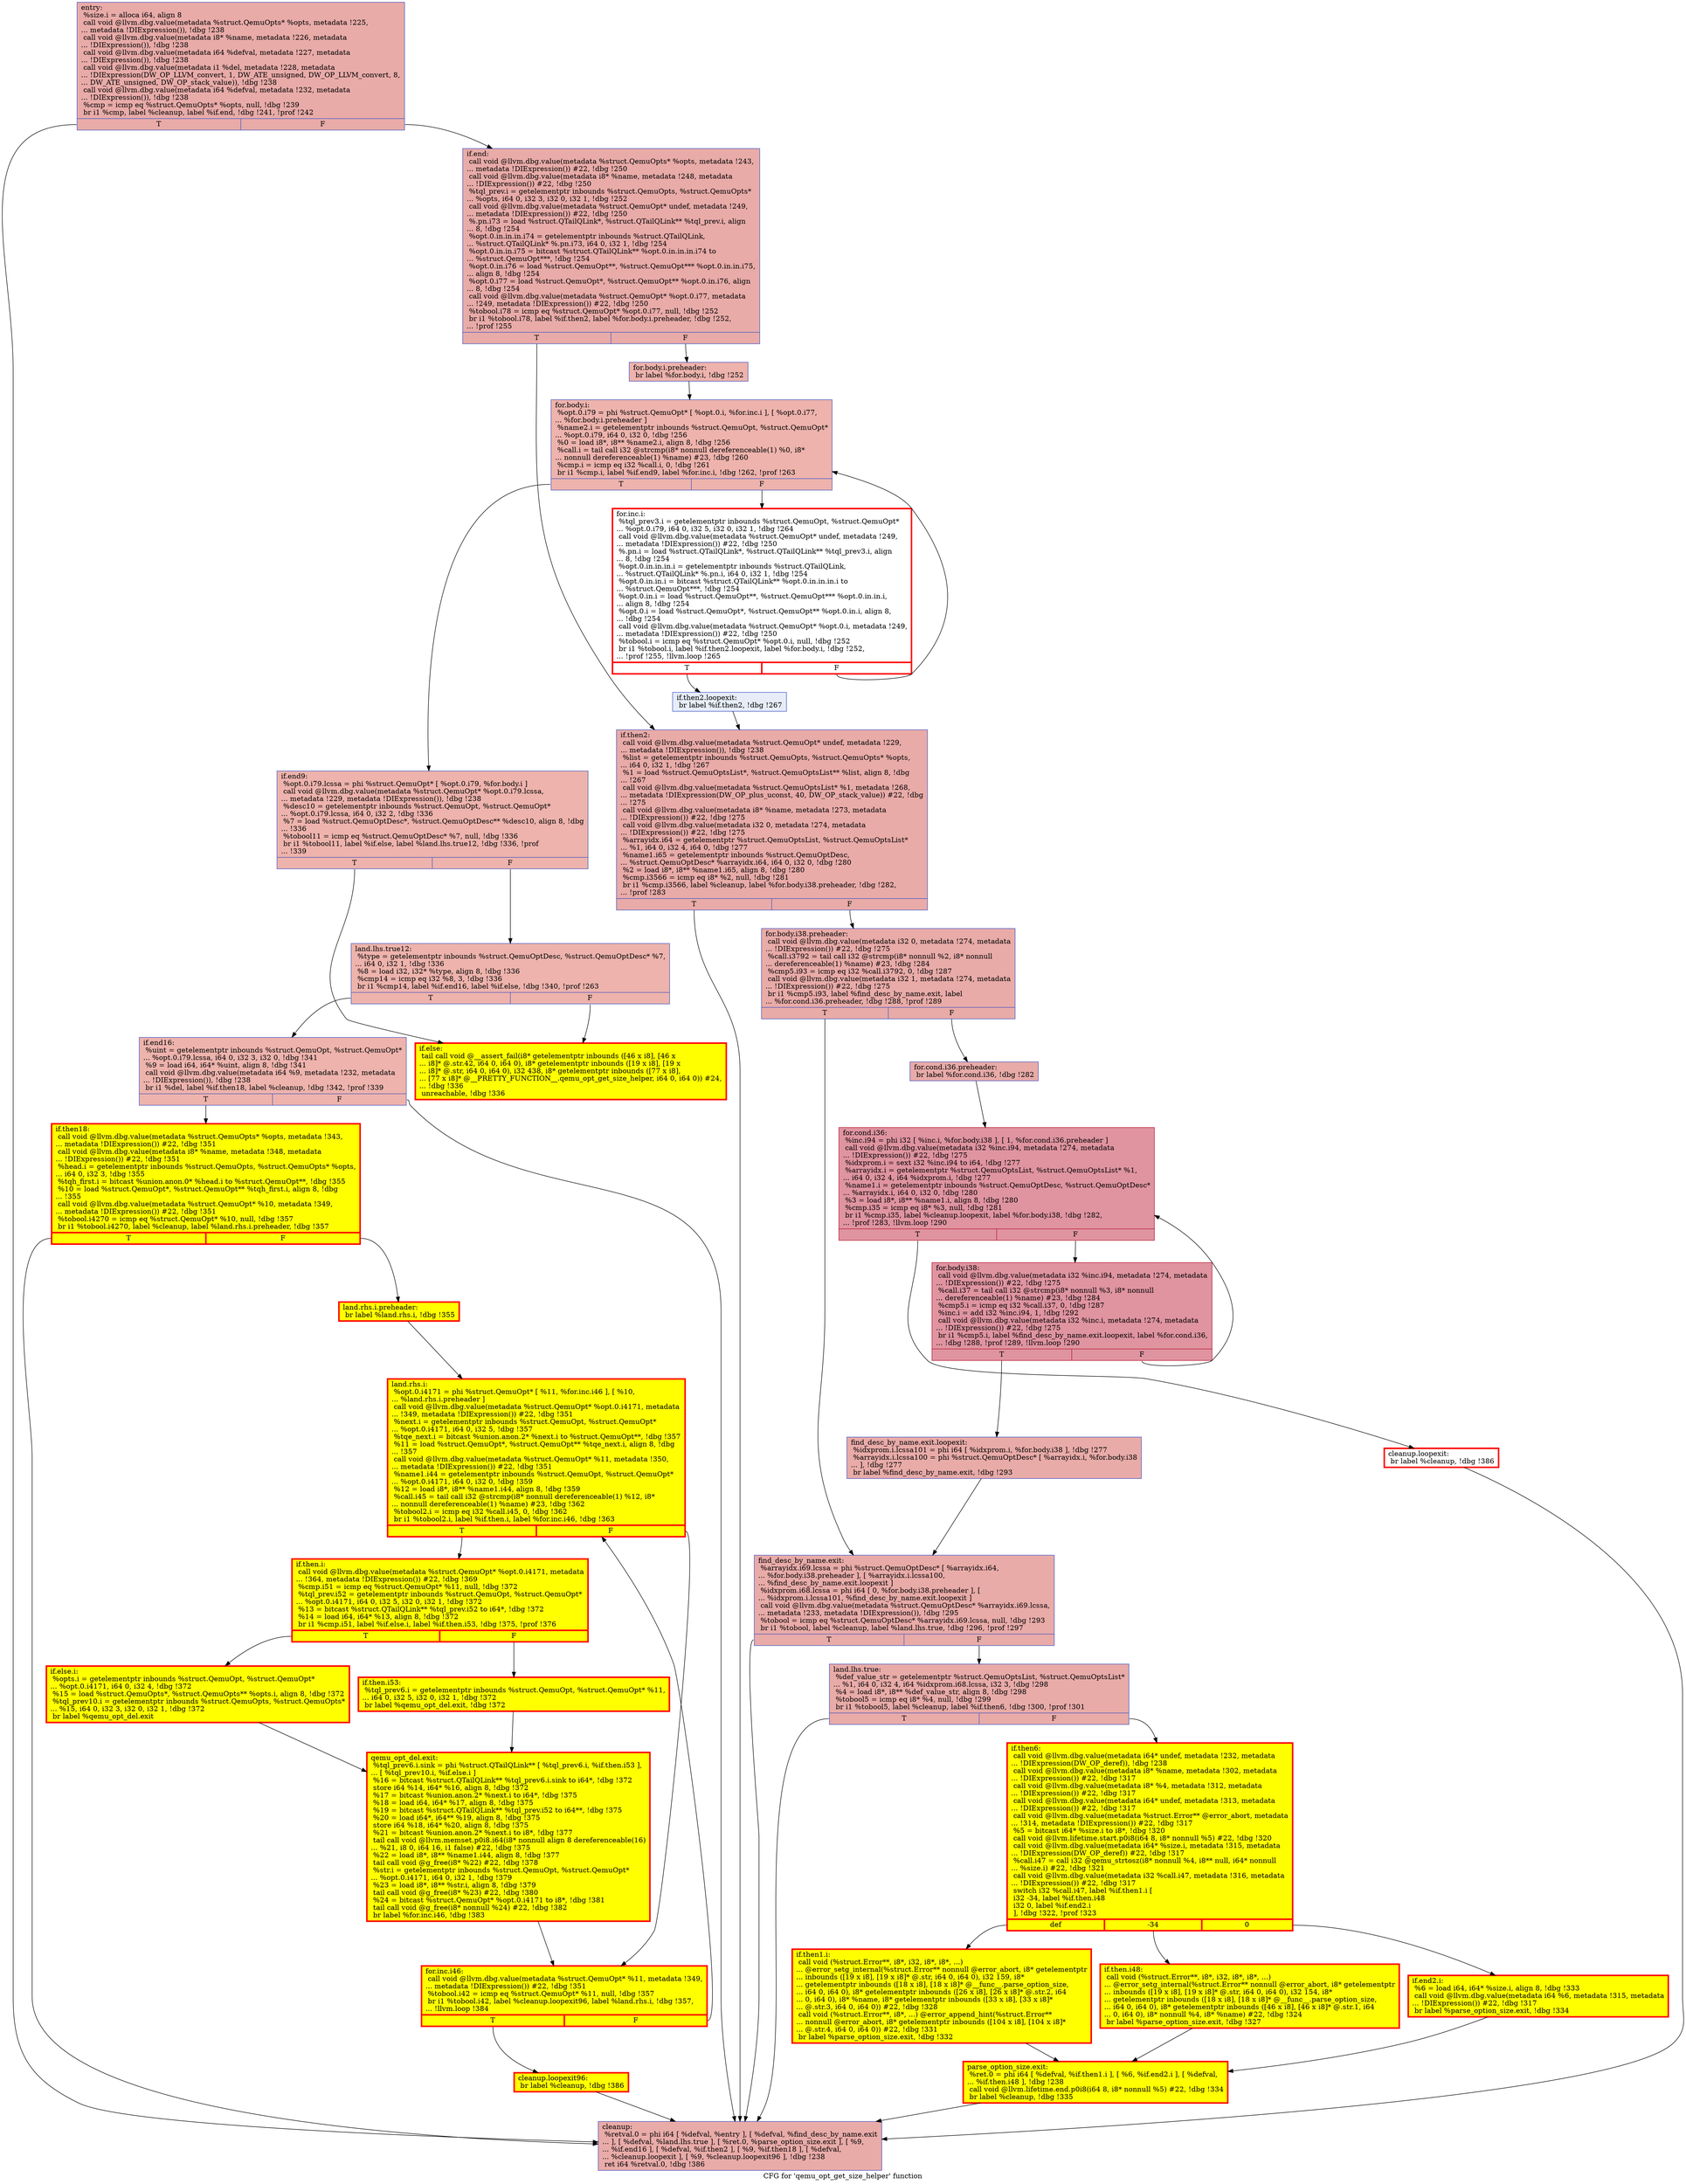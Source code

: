 digraph "CFG for 'qemu_opt_get_size_helper' function" {
	label="CFG for 'qemu_opt_get_size_helper' function";

	Node0x55ef422e8900 [shape=record,color="#3d50c3ff", style=filled, fillcolor="#cc403a70",label="{entry:\l  %size.i = alloca i64, align 8\l  call void @llvm.dbg.value(metadata %struct.QemuOpts* %opts, metadata !225,\l... metadata !DIExpression()), !dbg !238\l  call void @llvm.dbg.value(metadata i8* %name, metadata !226, metadata\l... !DIExpression()), !dbg !238\l  call void @llvm.dbg.value(metadata i64 %defval, metadata !227, metadata\l... !DIExpression()), !dbg !238\l  call void @llvm.dbg.value(metadata i1 %del, metadata !228, metadata\l... !DIExpression(DW_OP_LLVM_convert, 1, DW_ATE_unsigned, DW_OP_LLVM_convert, 8,\l... DW_ATE_unsigned, DW_OP_stack_value)), !dbg !238\l  call void @llvm.dbg.value(metadata i64 %defval, metadata !232, metadata\l... !DIExpression()), !dbg !238\l  %cmp = icmp eq %struct.QemuOpts* %opts, null, !dbg !239\l  br i1 %cmp, label %cleanup, label %if.end, !dbg !241, !prof !242\l|{<s0>T|<s1>F}}"];
	Node0x55ef422e8900:s0 -> Node0x55ef422eef50;
	Node0x55ef422e8900:s1 -> Node0x55ef422ee930;
	Node0x55ef422ee930 [shape=record,color="#3d50c3ff", style=filled, fillcolor="#cc403a70",label="{if.end:                                           \l  call void @llvm.dbg.value(metadata %struct.QemuOpts* %opts, metadata !243,\l... metadata !DIExpression()) #22, !dbg !250\l  call void @llvm.dbg.value(metadata i8* %name, metadata !248, metadata\l... !DIExpression()) #22, !dbg !250\l  %tql_prev.i = getelementptr inbounds %struct.QemuOpts, %struct.QemuOpts*\l... %opts, i64 0, i32 3, i32 0, i32 1, !dbg !252\l  call void @llvm.dbg.value(metadata %struct.QemuOpt* undef, metadata !249,\l... metadata !DIExpression()) #22, !dbg !250\l  %.pn.i73 = load %struct.QTailQLink*, %struct.QTailQLink** %tql_prev.i, align\l... 8, !dbg !254\l  %opt.0.in.in.in.i74 = getelementptr inbounds %struct.QTailQLink,\l... %struct.QTailQLink* %.pn.i73, i64 0, i32 1, !dbg !254\l  %opt.0.in.in.i75 = bitcast %struct.QTailQLink** %opt.0.in.in.in.i74 to\l... %struct.QemuOpt***, !dbg !254\l  %opt.0.in.i76 = load %struct.QemuOpt**, %struct.QemuOpt*** %opt.0.in.in.i75,\l... align 8, !dbg !254\l  %opt.0.i77 = load %struct.QemuOpt*, %struct.QemuOpt** %opt.0.in.i76, align\l... 8, !dbg !254\l  call void @llvm.dbg.value(metadata %struct.QemuOpt* %opt.0.i77, metadata\l... !249, metadata !DIExpression()) #22, !dbg !250\l  %tobool.i78 = icmp eq %struct.QemuOpt* %opt.0.i77, null, !dbg !252\l  br i1 %tobool.i78, label %if.then2, label %for.body.i.preheader, !dbg !252,\l... !prof !255\l|{<s0>T|<s1>F}}"];
	Node0x55ef422ee930:s0 -> Node0x55ef422ef550;
	Node0x55ef422ee930:s1 -> Node0x55ef4230a2d0;
	Node0x55ef4230a2d0 [shape=record,color="#3d50c3ff", style=filled, fillcolor="#d6524470",label="{for.body.i.preheader:                             \l  br label %for.body.i, !dbg !252\l}"];
	Node0x55ef4230a2d0 -> Node0x55ef422ab130;
	Node0x55ef422ab130 [shape=record,color="#3d50c3ff", style=filled, fillcolor="#d6524470",label="{for.body.i:                                       \l  %opt.0.i79 = phi %struct.QemuOpt* [ %opt.0.i, %for.inc.i ], [ %opt.0.i77,\l... %for.body.i.preheader ]\l  %name2.i = getelementptr inbounds %struct.QemuOpt, %struct.QemuOpt*\l... %opt.0.i79, i64 0, i32 0, !dbg !256\l  %0 = load i8*, i8** %name2.i, align 8, !dbg !256\l  %call.i = tail call i32 @strcmp(i8* nonnull dereferenceable(1) %0, i8*\l... nonnull dereferenceable(1) %name) #23, !dbg !260\l  %cmp.i = icmp eq i32 %call.i, 0, !dbg !261\l  br i1 %cmp.i, label %if.end9, label %for.inc.i, !dbg !262, !prof !263\l|{<s0>T|<s1>F}}"];
	Node0x55ef422ab130:s0 -> Node0x55ef422ef5c0;
	Node0x55ef422ab130:s1 -> Node0x55ef4225d2b0;
	Node0x55ef4225d2b0 [shape=record,penwidth=3.0, color="red",label="{for.inc.i:                                        \l  %tql_prev3.i = getelementptr inbounds %struct.QemuOpt, %struct.QemuOpt*\l... %opt.0.i79, i64 0, i32 5, i32 0, i32 1, !dbg !264\l  call void @llvm.dbg.value(metadata %struct.QemuOpt* undef, metadata !249,\l... metadata !DIExpression()) #22, !dbg !250\l  %.pn.i = load %struct.QTailQLink*, %struct.QTailQLink** %tql_prev3.i, align\l... 8, !dbg !254\l  %opt.0.in.in.in.i = getelementptr inbounds %struct.QTailQLink,\l... %struct.QTailQLink* %.pn.i, i64 0, i32 1, !dbg !254\l  %opt.0.in.in.i = bitcast %struct.QTailQLink** %opt.0.in.in.in.i to\l... %struct.QemuOpt***, !dbg !254\l  %opt.0.in.i = load %struct.QemuOpt**, %struct.QemuOpt*** %opt.0.in.in.i,\l... align 8, !dbg !254\l  %opt.0.i = load %struct.QemuOpt*, %struct.QemuOpt** %opt.0.in.i, align 8,\l... !dbg !254\l  call void @llvm.dbg.value(metadata %struct.QemuOpt* %opt.0.i, metadata !249,\l... metadata !DIExpression()) #22, !dbg !250\l  %tobool.i = icmp eq %struct.QemuOpt* %opt.0.i, null, !dbg !252\l  br i1 %tobool.i, label %if.then2.loopexit, label %for.body.i, !dbg !252,\l... !prof !255, !llvm.loop !265\l|{<s0>T|<s1>F}}"];
	Node0x55ef4225d2b0:s0 -> Node0x55ef42417850;
	Node0x55ef4225d2b0:s1 -> Node0x55ef422ab130;
	Node0x55ef42417850 [shape=record,color="#3d50c3ff", style=filled, fillcolor="#c7d7f070",label="{if.then2.loopexit:                                \l  br label %if.then2, !dbg !267\l}"];
	Node0x55ef42417850 -> Node0x55ef422ef550;
	Node0x55ef422ef550 [shape=record,color="#3d50c3ff", style=filled, fillcolor="#cc403a70",label="{if.then2:                                         \l  call void @llvm.dbg.value(metadata %struct.QemuOpt* undef, metadata !229,\l... metadata !DIExpression()), !dbg !238\l  %list = getelementptr inbounds %struct.QemuOpts, %struct.QemuOpts* %opts,\l... i64 0, i32 1, !dbg !267\l  %1 = load %struct.QemuOptsList*, %struct.QemuOptsList** %list, align 8, !dbg\l... !267\l  call void @llvm.dbg.value(metadata %struct.QemuOptsList* %1, metadata !268,\l... metadata !DIExpression(DW_OP_plus_uconst, 40, DW_OP_stack_value)) #22, !dbg\l... !275\l  call void @llvm.dbg.value(metadata i8* %name, metadata !273, metadata\l... !DIExpression()) #22, !dbg !275\l  call void @llvm.dbg.value(metadata i32 0, metadata !274, metadata\l... !DIExpression()) #22, !dbg !275\l  %arrayidx.i64 = getelementptr %struct.QemuOptsList, %struct.QemuOptsList*\l... %1, i64 0, i32 4, i64 0, !dbg !277\l  %name1.i65 = getelementptr inbounds %struct.QemuOptDesc,\l... %struct.QemuOptDesc* %arrayidx.i64, i64 0, i32 0, !dbg !280\l  %2 = load i8*, i8** %name1.i65, align 8, !dbg !280\l  %cmp.i3566 = icmp eq i8* %2, null, !dbg !281\l  br i1 %cmp.i3566, label %cleanup, label %for.body.i38.preheader, !dbg !282,\l... !prof !283\l|{<s0>T|<s1>F}}"];
	Node0x55ef422ef550:s0 -> Node0x55ef422eef50;
	Node0x55ef422ef550:s1 -> Node0x55ef42476800;
	Node0x55ef42476800 [shape=record,color="#3d50c3ff", style=filled, fillcolor="#cc403a70",label="{for.body.i38.preheader:                           \l  call void @llvm.dbg.value(metadata i32 0, metadata !274, metadata\l... !DIExpression()) #22, !dbg !275\l  %call.i3792 = tail call i32 @strcmp(i8* nonnull %2, i8* nonnull\l... dereferenceable(1) %name) #23, !dbg !284\l  %cmp5.i93 = icmp eq i32 %call.i3792, 0, !dbg !287\l  call void @llvm.dbg.value(metadata i32 1, metadata !274, metadata\l... !DIExpression()) #22, !dbg !275\l  br i1 %cmp5.i93, label %find_desc_by_name.exit, label\l... %for.cond.i36.preheader, !dbg !288, !prof !289\l|{<s0>T|<s1>F}}"];
	Node0x55ef42476800:s0 -> Node0x55ef422122b0;
	Node0x55ef42476800:s1 -> Node0x55ef42417a00;
	Node0x55ef42417a00 [shape=record,color="#3d50c3ff", style=filled, fillcolor="#cc403a70",label="{for.cond.i36.preheader:                           \l  br label %for.cond.i36, !dbg !282\l}"];
	Node0x55ef42417a00 -> Node0x55ef42322060;
	Node0x55ef42322060 [shape=record,color="#b70d28ff", style=filled, fillcolor="#b70d2870",label="{for.cond.i36:                                     \l  %inc.i94 = phi i32 [ %inc.i, %for.body.i38 ], [ 1, %for.cond.i36.preheader ]\l  call void @llvm.dbg.value(metadata i32 %inc.i94, metadata !274, metadata\l... !DIExpression()) #22, !dbg !275\l  %idxprom.i = sext i32 %inc.i94 to i64, !dbg !277\l  %arrayidx.i = getelementptr %struct.QemuOptsList, %struct.QemuOptsList* %1,\l... i64 0, i32 4, i64 %idxprom.i, !dbg !277\l  %name1.i = getelementptr inbounds %struct.QemuOptDesc, %struct.QemuOptDesc*\l... %arrayidx.i, i64 0, i32 0, !dbg !280\l  %3 = load i8*, i8** %name1.i, align 8, !dbg !280\l  %cmp.i35 = icmp eq i8* %3, null, !dbg !281\l  br i1 %cmp.i35, label %cleanup.loopexit, label %for.body.i38, !dbg !282,\l... !prof !283, !llvm.loop !290\l|{<s0>T|<s1>F}}"];
	Node0x55ef42322060:s0 -> Node0x55ef424c4200;
	Node0x55ef42322060:s1 -> Node0x55ef422f5050;
	Node0x55ef422f5050 [shape=record,color="#b70d28ff", style=filled, fillcolor="#b70d2870",label="{for.body.i38:                                     \l  call void @llvm.dbg.value(metadata i32 %inc.i94, metadata !274, metadata\l... !DIExpression()) #22, !dbg !275\l  %call.i37 = tail call i32 @strcmp(i8* nonnull %3, i8* nonnull\l... dereferenceable(1) %name) #23, !dbg !284\l  %cmp5.i = icmp eq i32 %call.i37, 0, !dbg !287\l  %inc.i = add i32 %inc.i94, 1, !dbg !292\l  call void @llvm.dbg.value(metadata i32 %inc.i, metadata !274, metadata\l... !DIExpression()) #22, !dbg !275\l  br i1 %cmp5.i, label %find_desc_by_name.exit.loopexit, label %for.cond.i36,\l... !dbg !288, !prof !289, !llvm.loop !290\l|{<s0>T|<s1>F}}"];
	Node0x55ef422f5050:s0 -> Node0x55ef4244c150;
	Node0x55ef422f5050:s1 -> Node0x55ef42322060;
	Node0x55ef4244c150 [shape=record,color="#3d50c3ff", style=filled, fillcolor="#cc403a70",label="{find_desc_by_name.exit.loopexit:                  \l  %idxprom.i.lcssa101 = phi i64 [ %idxprom.i, %for.body.i38 ], !dbg !277\l  %arrayidx.i.lcssa100 = phi %struct.QemuOptDesc* [ %arrayidx.i, %for.body.i38\l... ], !dbg !277\l  br label %find_desc_by_name.exit, !dbg !293\l}"];
	Node0x55ef4244c150 -> Node0x55ef422122b0;
	Node0x55ef422122b0 [shape=record,color="#3d50c3ff", style=filled, fillcolor="#cc403a70",label="{find_desc_by_name.exit:                           \l  %arrayidx.i69.lcssa = phi %struct.QemuOptDesc* [ %arrayidx.i64,\l... %for.body.i38.preheader ], [ %arrayidx.i.lcssa100,\l... %find_desc_by_name.exit.loopexit ]\l  %idxprom.i68.lcssa = phi i64 [ 0, %for.body.i38.preheader ], [\l... %idxprom.i.lcssa101, %find_desc_by_name.exit.loopexit ]\l  call void @llvm.dbg.value(metadata %struct.QemuOptDesc* %arrayidx.i69.lcssa,\l... metadata !233, metadata !DIExpression()), !dbg !295\l  %tobool = icmp eq %struct.QemuOptDesc* %arrayidx.i69.lcssa, null, !dbg !293\l  br i1 %tobool, label %cleanup, label %land.lhs.true, !dbg !296, !prof !297\l|{<s0>T|<s1>F}}"];
	Node0x55ef422122b0:s0 -> Node0x55ef422eef50;
	Node0x55ef422122b0:s1 -> Node0x55ef422f06c0;
	Node0x55ef422f06c0 [shape=record,color="#3d50c3ff", style=filled, fillcolor="#cc403a70",label="{land.lhs.true:                                    \l  %def_value_str = getelementptr %struct.QemuOptsList, %struct.QemuOptsList*\l... %1, i64 0, i32 4, i64 %idxprom.i68.lcssa, i32 3, !dbg !298\l  %4 = load i8*, i8** %def_value_str, align 8, !dbg !298\l  %tobool5 = icmp eq i8* %4, null, !dbg !299\l  br i1 %tobool5, label %cleanup, label %if.then6, !dbg !300, !prof !301\l|{<s0>T|<s1>F}}"];
	Node0x55ef422f06c0:s0 -> Node0x55ef422eef50;
	Node0x55ef422f06c0:s1 -> Node0x55ef422f0600;
	Node0x55ef422f0600 [shape=record,penwidth=3.0, style="filled", color="red", fillcolor="yellow",label="{if.then6:                                         \l  call void @llvm.dbg.value(metadata i64* undef, metadata !232, metadata\l... !DIExpression(DW_OP_deref)), !dbg !238\l  call void @llvm.dbg.value(metadata i8* %name, metadata !302, metadata\l... !DIExpression()) #22, !dbg !317\l  call void @llvm.dbg.value(metadata i8* %4, metadata !312, metadata\l... !DIExpression()) #22, !dbg !317\l  call void @llvm.dbg.value(metadata i64* undef, metadata !313, metadata\l... !DIExpression()) #22, !dbg !317\l  call void @llvm.dbg.value(metadata %struct.Error** @error_abort, metadata\l... !314, metadata !DIExpression()) #22, !dbg !317\l  %5 = bitcast i64* %size.i to i8*, !dbg !320\l  call void @llvm.lifetime.start.p0i8(i64 8, i8* nonnull %5) #22, !dbg !320\l  call void @llvm.dbg.value(metadata i64* %size.i, metadata !315, metadata\l... !DIExpression(DW_OP_deref)) #22, !dbg !317\l  %call.i47 = call i32 @qemu_strtosz(i8* nonnull %4, i8** null, i64* nonnull\l... %size.i) #22, !dbg !321\l  call void @llvm.dbg.value(metadata i32 %call.i47, metadata !316, metadata\l... !DIExpression()) #22, !dbg !317\l  switch i32 %call.i47, label %if.then1.i [\l    i32 -34, label %if.then.i48\l    i32 0, label %if.end2.i\l  ], !dbg !322, !prof !323\l|{<s0>def|<s1>-34|<s2>0}}"];
	Node0x55ef422f0600:s0 -> Node0x55ef42474660;
	Node0x55ef422f0600:s1 -> Node0x55ef4246eb00;
	Node0x55ef422f0600:s2 -> Node0x55ef4232b040;
	Node0x55ef4246eb00 [shape=record,penwidth=3.0, style="filled", color="red", fillcolor="yellow",label="{if.then.i48:                                      \l  call void (%struct.Error**, i8*, i32, i8*, i8*, ...)\l... @error_setg_internal(%struct.Error** nonnull @error_abort, i8* getelementptr\l... inbounds ([19 x i8], [19 x i8]* @.str, i64 0, i64 0), i32 154, i8*\l... getelementptr inbounds ([18 x i8], [18 x i8]* @__func__.parse_option_size,\l... i64 0, i64 0), i8* getelementptr inbounds ([46 x i8], [46 x i8]* @.str.1, i64\l... 0, i64 0), i8* nonnull %4, i8* %name) #22, !dbg !324\l  br label %parse_option_size.exit, !dbg !327\l}"];
	Node0x55ef4246eb00 -> Node0x55ef42344b40;
	Node0x55ef42474660 [shape=record,penwidth=3.0, style="filled", color="red", fillcolor="yellow",label="{if.then1.i:                                       \l  call void (%struct.Error**, i8*, i32, i8*, i8*, ...)\l... @error_setg_internal(%struct.Error** nonnull @error_abort, i8* getelementptr\l... inbounds ([19 x i8], [19 x i8]* @.str, i64 0, i64 0), i32 159, i8*\l... getelementptr inbounds ([18 x i8], [18 x i8]* @__func__.parse_option_size,\l... i64 0, i64 0), i8* getelementptr inbounds ([26 x i8], [26 x i8]* @.str.2, i64\l... 0, i64 0), i8* %name, i8* getelementptr inbounds ([33 x i8], [33 x i8]*\l... @.str.3, i64 0, i64 0)) #22, !dbg !328\l  call void (%struct.Error**, i8*, ...) @error_append_hint(%struct.Error**\l... nonnull @error_abort, i8* getelementptr inbounds ([104 x i8], [104 x i8]*\l... @.str.4, i64 0, i64 0)) #22, !dbg !331\l  br label %parse_option_size.exit, !dbg !332\l}"];
	Node0x55ef42474660 -> Node0x55ef42344b40;
	Node0x55ef4232b040 [shape=record,penwidth=3.0, style="filled", color="red", fillcolor="yellow",label="{if.end2.i:                                        \l  %6 = load i64, i64* %size.i, align 8, !dbg !333\l  call void @llvm.dbg.value(metadata i64 %6, metadata !315, metadata\l... !DIExpression()) #22, !dbg !317\l  br label %parse_option_size.exit, !dbg !334\l}"];
	Node0x55ef4232b040 -> Node0x55ef42344b40;
	Node0x55ef42344b40 [shape=record,penwidth=3.0, style="filled", color="red", fillcolor="yellow",label="{parse_option_size.exit:                           \l  %ret.0 = phi i64 [ %defval, %if.then1.i ], [ %6, %if.end2.i ], [ %defval,\l... %if.then.i48 ], !dbg !238\l  call void @llvm.lifetime.end.p0i8(i64 8, i8* nonnull %5) #22, !dbg !334\l  br label %cleanup, !dbg !335\l}"];
	Node0x55ef42344b40 -> Node0x55ef422eef50;
	Node0x55ef422ef5c0 [shape=record,color="#3d50c3ff", style=filled, fillcolor="#d6524470",label="{if.end9:                                          \l  %opt.0.i79.lcssa = phi %struct.QemuOpt* [ %opt.0.i79, %for.body.i ]\l  call void @llvm.dbg.value(metadata %struct.QemuOpt* %opt.0.i79.lcssa,\l... metadata !229, metadata !DIExpression()), !dbg !238\l  %desc10 = getelementptr inbounds %struct.QemuOpt, %struct.QemuOpt*\l... %opt.0.i79.lcssa, i64 0, i32 2, !dbg !336\l  %7 = load %struct.QemuOptDesc*, %struct.QemuOptDesc** %desc10, align 8, !dbg\l... !336\l  %tobool11 = icmp eq %struct.QemuOptDesc* %7, null, !dbg !336\l  br i1 %tobool11, label %if.else, label %land.lhs.true12, !dbg !336, !prof\l... !339\l|{<s0>T|<s1>F}}"];
	Node0x55ef422ef5c0:s0 -> Node0x55ef422f1a30;
	Node0x55ef422ef5c0:s1 -> Node0x55ef422f1aa0;
	Node0x55ef422f1aa0 [shape=record,color="#3d50c3ff", style=filled, fillcolor="#d6524470",label="{land.lhs.true12:                                  \l  %type = getelementptr inbounds %struct.QemuOptDesc, %struct.QemuOptDesc* %7,\l... i64 0, i32 1, !dbg !336\l  %8 = load i32, i32* %type, align 8, !dbg !336\l  %cmp14 = icmp eq i32 %8, 3, !dbg !336\l  br i1 %cmp14, label %if.end16, label %if.else, !dbg !340, !prof !263\l|{<s0>T|<s1>F}}"];
	Node0x55ef422f1aa0:s0 -> Node0x55ef422f19c0;
	Node0x55ef422f1aa0:s1 -> Node0x55ef422f1a30;
	Node0x55ef422f1a30 [shape=record,penwidth=3.0, style="filled", color="red", fillcolor="yellow",label="{if.else:                                          \l  tail call void @__assert_fail(i8* getelementptr inbounds ([46 x i8], [46 x\l... i8]* @.str.42, i64 0, i64 0), i8* getelementptr inbounds ([19 x i8], [19 x\l... i8]* @.str, i64 0, i64 0), i32 438, i8* getelementptr inbounds ([77 x i8],\l... [77 x i8]* @__PRETTY_FUNCTION__.qemu_opt_get_size_helper, i64 0, i64 0)) #24,\l... !dbg !336\l  unreachable, !dbg !336\l}"];
	Node0x55ef422f19c0 [shape=record,color="#3d50c3ff", style=filled, fillcolor="#d6524470",label="{if.end16:                                         \l  %uint = getelementptr inbounds %struct.QemuOpt, %struct.QemuOpt*\l... %opt.0.i79.lcssa, i64 0, i32 3, i32 0, !dbg !341\l  %9 = load i64, i64* %uint, align 8, !dbg !341\l  call void @llvm.dbg.value(metadata i64 %9, metadata !232, metadata\l... !DIExpression()), !dbg !238\l  br i1 %del, label %if.then18, label %cleanup, !dbg !342, !prof !339\l|{<s0>T|<s1>F}}"];
	Node0x55ef422f19c0:s0 -> Node0x55ef422f28b0;
	Node0x55ef422f19c0:s1 -> Node0x55ef422eef50;
	Node0x55ef422f28b0 [shape=record,penwidth=3.0, style="filled", color="red", fillcolor="yellow",label="{if.then18:                                        \l  call void @llvm.dbg.value(metadata %struct.QemuOpts* %opts, metadata !343,\l... metadata !DIExpression()) #22, !dbg !351\l  call void @llvm.dbg.value(metadata i8* %name, metadata !348, metadata\l... !DIExpression()) #22, !dbg !351\l  %head.i = getelementptr inbounds %struct.QemuOpts, %struct.QemuOpts* %opts,\l... i64 0, i32 3, !dbg !355\l  %tqh_first.i = bitcast %union.anon.0* %head.i to %struct.QemuOpt**, !dbg !355\l  %10 = load %struct.QemuOpt*, %struct.QemuOpt** %tqh_first.i, align 8, !dbg\l... !355\l  call void @llvm.dbg.value(metadata %struct.QemuOpt* %10, metadata !349,\l... metadata !DIExpression()) #22, !dbg !351\l  %tobool.i4270 = icmp eq %struct.QemuOpt* %10, null, !dbg !357\l  br i1 %tobool.i4270, label %cleanup, label %land.rhs.i.preheader, !dbg !357\l|{<s0>T|<s1>F}}"];
	Node0x55ef422f28b0:s0 -> Node0x55ef422eef50;
	Node0x55ef422f28b0:s1 -> Node0x55ef42417800;
	Node0x55ef42417800 [shape=record,penwidth=3.0, style="filled", color="red", fillcolor="yellow",label="{land.rhs.i.preheader:                             \l  br label %land.rhs.i, !dbg !355\l}"];
	Node0x55ef42417800 -> Node0x55ef42211ea0;
	Node0x55ef42211ea0 [shape=record,penwidth=3.0, style="filled", color="red", fillcolor="yellow",label="{land.rhs.i:                                       \l  %opt.0.i4171 = phi %struct.QemuOpt* [ %11, %for.inc.i46 ], [ %10,\l... %land.rhs.i.preheader ]\l  call void @llvm.dbg.value(metadata %struct.QemuOpt* %opt.0.i4171, metadata\l... !349, metadata !DIExpression()) #22, !dbg !351\l  %next.i = getelementptr inbounds %struct.QemuOpt, %struct.QemuOpt*\l... %opt.0.i4171, i64 0, i32 5, !dbg !357\l  %tqe_next.i = bitcast %union.anon.2* %next.i to %struct.QemuOpt**, !dbg !357\l  %11 = load %struct.QemuOpt*, %struct.QemuOpt** %tqe_next.i, align 8, !dbg\l... !357\l  call void @llvm.dbg.value(metadata %struct.QemuOpt* %11, metadata !350,\l... metadata !DIExpression()) #22, !dbg !351\l  %name1.i44 = getelementptr inbounds %struct.QemuOpt, %struct.QemuOpt*\l... %opt.0.i4171, i64 0, i32 0, !dbg !359\l  %12 = load i8*, i8** %name1.i44, align 8, !dbg !359\l  %call.i45 = tail call i32 @strcmp(i8* nonnull dereferenceable(1) %12, i8*\l... nonnull dereferenceable(1) %name) #23, !dbg !362\l  %tobool2.i = icmp eq i32 %call.i45, 0, !dbg !362\l  br i1 %tobool2.i, label %if.then.i, label %for.inc.i46, !dbg !363\l|{<s0>T|<s1>F}}"];
	Node0x55ef42211ea0:s0 -> Node0x55ef422e68c0;
	Node0x55ef42211ea0:s1 -> Node0x55ef421ad150;
	Node0x55ef422e68c0 [shape=record,penwidth=3.0, style="filled", color="red", fillcolor="yellow",label="{if.then.i:                                        \l  call void @llvm.dbg.value(metadata %struct.QemuOpt* %opt.0.i4171, metadata\l... !364, metadata !DIExpression()) #22, !dbg !369\l  %cmp.i51 = icmp eq %struct.QemuOpt* %11, null, !dbg !372\l  %tql_prev.i52 = getelementptr inbounds %struct.QemuOpt, %struct.QemuOpt*\l... %opt.0.i4171, i64 0, i32 5, i32 0, i32 1, !dbg !372\l  %13 = bitcast %struct.QTailQLink** %tql_prev.i52 to i64*, !dbg !372\l  %14 = load i64, i64* %13, align 8, !dbg !372\l  br i1 %cmp.i51, label %if.else.i, label %if.then.i53, !dbg !375, !prof !376\l|{<s0>T|<s1>F}}"];
	Node0x55ef422e68c0:s0 -> Node0x55ef42171a50;
	Node0x55ef422e68c0:s1 -> Node0x55ef421fce20;
	Node0x55ef421fce20 [shape=record,penwidth=3.0, style="filled", color="red", fillcolor="yellow",label="{if.then.i53:                                      \l  %tql_prev6.i = getelementptr inbounds %struct.QemuOpt, %struct.QemuOpt* %11,\l... i64 0, i32 5, i32 0, i32 1, !dbg !372\l  br label %qemu_opt_del.exit, !dbg !372\l}"];
	Node0x55ef421fce20 -> Node0x55ef421a3360;
	Node0x55ef42171a50 [shape=record,penwidth=3.0, style="filled", color="red", fillcolor="yellow",label="{if.else.i:                                        \l  %opts.i = getelementptr inbounds %struct.QemuOpt, %struct.QemuOpt*\l... %opt.0.i4171, i64 0, i32 4, !dbg !372\l  %15 = load %struct.QemuOpts*, %struct.QemuOpts** %opts.i, align 8, !dbg !372\l  %tql_prev10.i = getelementptr inbounds %struct.QemuOpts, %struct.QemuOpts*\l... %15, i64 0, i32 3, i32 0, i32 1, !dbg !372\l  br label %qemu_opt_del.exit\l}"];
	Node0x55ef42171a50 -> Node0x55ef421a3360;
	Node0x55ef421a3360 [shape=record,penwidth=3.0, style="filled", color="red", fillcolor="yellow",label="{qemu_opt_del.exit:                                \l  %tql_prev6.i.sink = phi %struct.QTailQLink** [ %tql_prev6.i, %if.then.i53 ],\l... [ %tql_prev10.i, %if.else.i ]\l  %16 = bitcast %struct.QTailQLink** %tql_prev6.i.sink to i64*, !dbg !372\l  store i64 %14, i64* %16, align 8, !dbg !372\l  %17 = bitcast %union.anon.2* %next.i to i64*, !dbg !375\l  %18 = load i64, i64* %17, align 8, !dbg !375\l  %19 = bitcast %struct.QTailQLink** %tql_prev.i52 to i64**, !dbg !375\l  %20 = load i64*, i64** %19, align 8, !dbg !375\l  store i64 %18, i64* %20, align 8, !dbg !375\l  %21 = bitcast %union.anon.2* %next.i to i8*, !dbg !377\l  tail call void @llvm.memset.p0i8.i64(i8* nonnull align 8 dereferenceable(16)\l... %21, i8 0, i64 16, i1 false) #22, !dbg !375\l  %22 = load i8*, i8** %name1.i44, align 8, !dbg !377\l  tail call void @g_free(i8* %22) #22, !dbg !378\l  %str.i = getelementptr inbounds %struct.QemuOpt, %struct.QemuOpt*\l... %opt.0.i4171, i64 0, i32 1, !dbg !379\l  %23 = load i8*, i8** %str.i, align 8, !dbg !379\l  tail call void @g_free(i8* %23) #22, !dbg !380\l  %24 = bitcast %struct.QemuOpt* %opt.0.i4171 to i8*, !dbg !381\l  tail call void @g_free(i8* nonnull %24) #22, !dbg !382\l  br label %for.inc.i46, !dbg !383\l}"];
	Node0x55ef421a3360 -> Node0x55ef421ad150;
	Node0x55ef421ad150 [shape=record,penwidth=3.0, style="filled", color="red", fillcolor="yellow",label="{for.inc.i46:                                      \l  call void @llvm.dbg.value(metadata %struct.QemuOpt* %11, metadata !349,\l... metadata !DIExpression()) #22, !dbg !351\l  %tobool.i42 = icmp eq %struct.QemuOpt* %11, null, !dbg !357\l  br i1 %tobool.i42, label %cleanup.loopexit96, label %land.rhs.i, !dbg !357,\l... !llvm.loop !384\l|{<s0>T|<s1>F}}"];
	Node0x55ef421ad150:s0 -> Node0x55ef421ef070;
	Node0x55ef421ad150:s1 -> Node0x55ef42211ea0;
	Node0x55ef424c4200 [shape=record,penwidth=3.0, color="red",label="{cleanup.loopexit:                                 \l  br label %cleanup, !dbg !386\l}"];
	Node0x55ef424c4200 -> Node0x55ef422eef50;
	Node0x55ef421ef070 [shape=record,penwidth=3.0, style="filled", color="red", fillcolor="yellow",label="{cleanup.loopexit96:                               \l  br label %cleanup, !dbg !386\l}"];
	Node0x55ef421ef070 -> Node0x55ef422eef50;
	Node0x55ef422eef50 [shape=record,color="#3d50c3ff", style=filled, fillcolor="#cc403a70",label="{cleanup:                                          \l  %retval.0 = phi i64 [ %defval, %entry ], [ %defval, %find_desc_by_name.exit\l... ], [ %defval, %land.lhs.true ], [ %ret.0, %parse_option_size.exit ], [ %9,\l... %if.end16 ], [ %defval, %if.then2 ], [ %9, %if.then18 ], [ %defval,\l... %cleanup.loopexit ], [ %9, %cleanup.loopexit96 ], !dbg !238\l  ret i64 %retval.0, !dbg !386\l}"];
}
